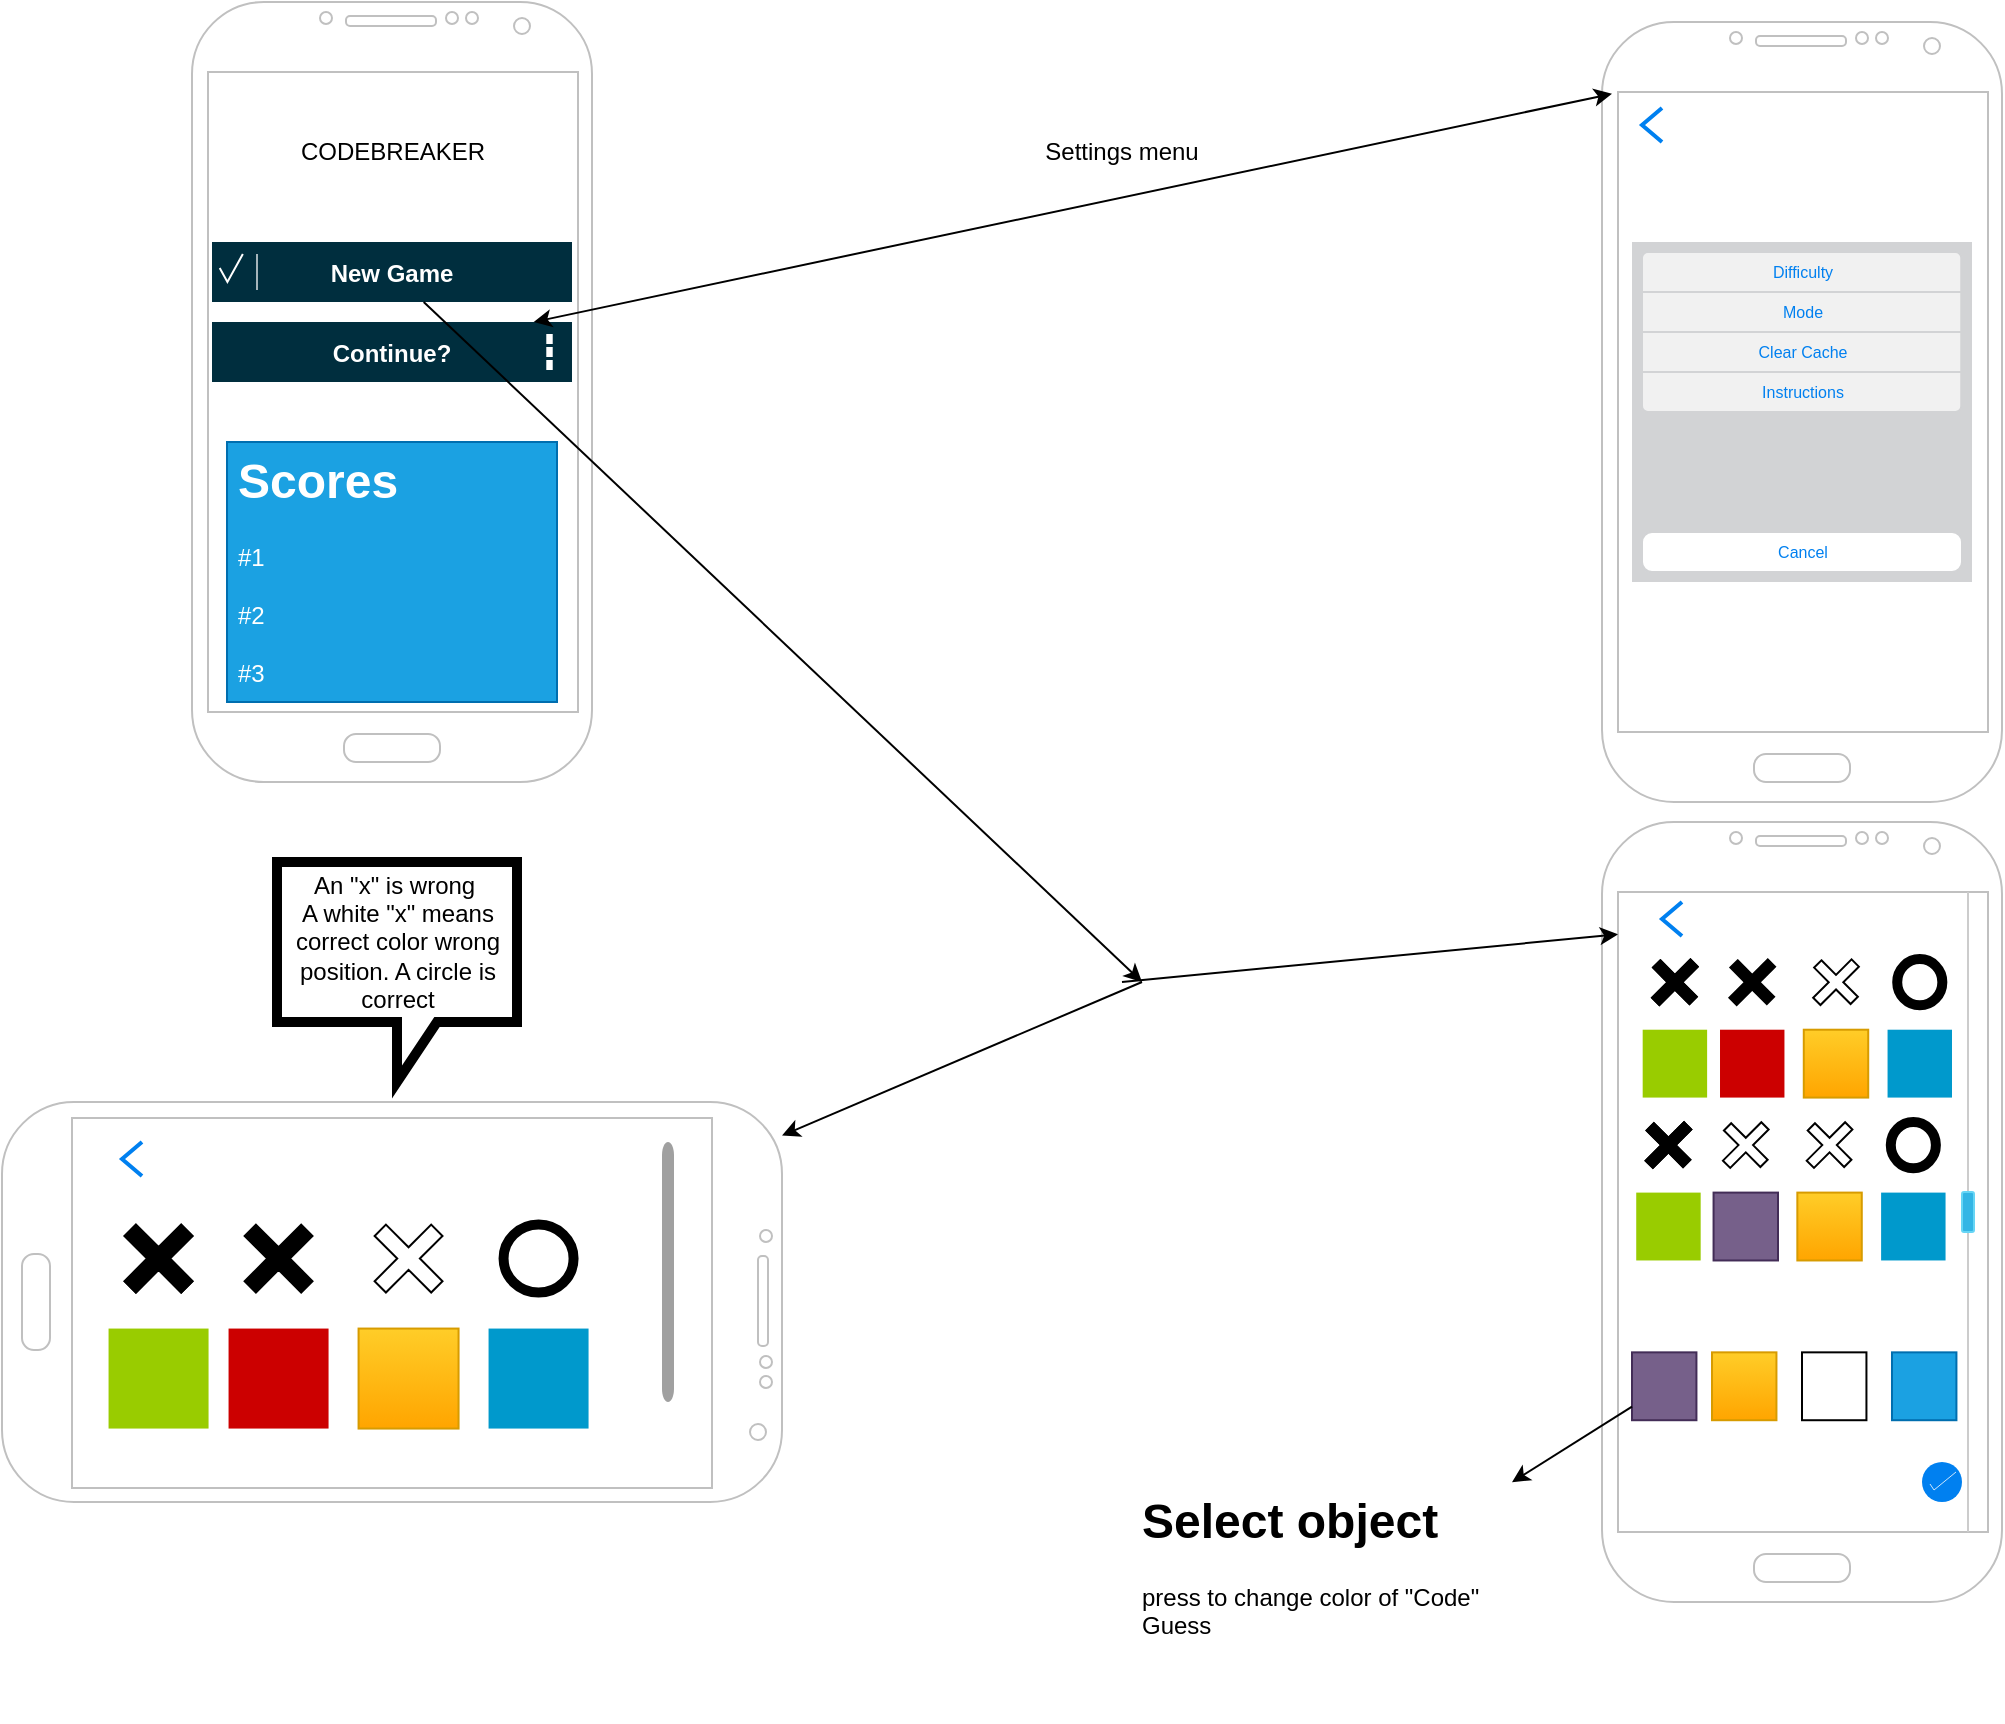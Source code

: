 <mxfile version="14.6.13" type="device"><diagram id="5Vs8L6NWNfuChQKYr1Ks" name="Page-1"><mxGraphModel dx="1185" dy="685" grid="1" gridSize="10" guides="1" tooltips="1" connect="1" arrows="1" fold="1" page="1" pageScale="1" pageWidth="1100" pageHeight="1700" math="0" shadow="0"><root><mxCell id="0"/><mxCell id="1" parent="0"/><mxCell id="pSoAoLFMk2OQAB2Di4Zl-1" value="" style="verticalLabelPosition=bottom;verticalAlign=top;html=1;shadow=0;dashed=0;strokeWidth=1;shape=mxgraph.android.phone2;strokeColor=#c0c0c0;" vertex="1" parent="1"><mxGeometry x="840" y="450" width="200" height="390" as="geometry"/></mxCell><mxCell id="pSoAoLFMk2OQAB2Di4Zl-2" value="" style="verticalLabelPosition=bottom;verticalAlign=top;html=1;shadow=0;dashed=0;strokeWidth=1;shape=mxgraph.android.phone2;strokeColor=#c0c0c0;direction=south;" vertex="1" parent="1"><mxGeometry x="40" y="590" width="390" height="200" as="geometry"/></mxCell><mxCell id="pSoAoLFMk2OQAB2Di4Zl-3" value="" style="verticalLabelPosition=bottom;verticalAlign=top;html=1;shadow=0;dashed=0;strokeWidth=1;shape=mxgraph.android.phone2;strokeColor=#c0c0c0;" vertex="1" parent="1"><mxGeometry x="135" y="40" width="200" height="390" as="geometry"/></mxCell><mxCell id="pSoAoLFMk2OQAB2Di4Zl-4" value="" style="verticalLabelPosition=bottom;verticalAlign=top;html=1;shadow=0;dashed=0;strokeWidth=1;shape=mxgraph.android.phone2;strokeColor=#c0c0c0;" vertex="1" parent="1"><mxGeometry x="840" y="50" width="200" height="390" as="geometry"/></mxCell><mxCell id="pSoAoLFMk2OQAB2Di4Zl-6" value="CODEBREAKER" style="text;html=1;strokeColor=none;fillColor=none;align=center;verticalAlign=middle;whiteSpace=wrap;rounded=0;" vertex="1" parent="1"><mxGeometry x="177.5" y="90" width="115" height="50" as="geometry"/></mxCell><mxCell id="pSoAoLFMk2OQAB2Di4Zl-7" value="" style="strokeWidth=1;html=1;shadow=0;dashed=0;shape=mxgraph.android.contextual_split_action_bar_landscape;fillColor=#002E3E;fontColor=#FFFFFF;" vertex="1" parent="1"><mxGeometry x="145" y="160" width="180" height="70" as="geometry"/></mxCell><mxCell id="pSoAoLFMk2OQAB2Di4Zl-8" value="New Game" style="shape=transparent;fontStyle=1;fontColor=#ffffff;" vertex="1" parent="pSoAoLFMk2OQAB2Di4Zl-7"><mxGeometry width="180" height="30" as="geometry"/></mxCell><mxCell id="pSoAoLFMk2OQAB2Di4Zl-9" value="Continue?" style="shape=transparent;fontStyle=1;fontColor=#ffffff;" vertex="1" parent="pSoAoLFMk2OQAB2Di4Zl-7"><mxGeometry y="40" width="180" height="30" as="geometry"/></mxCell><mxCell id="pSoAoLFMk2OQAB2Di4Zl-16" value="&lt;h1&gt;&lt;span&gt;Scores&lt;/span&gt;&lt;br&gt;&lt;/h1&gt;&lt;div&gt;&lt;span&gt;#1&lt;/span&gt;&lt;/div&gt;&lt;div&gt;&lt;span&gt;&lt;br&gt;&lt;/span&gt;&lt;/div&gt;&lt;div&gt;&lt;span&gt;#2&lt;/span&gt;&lt;/div&gt;&lt;div&gt;&lt;span&gt;&lt;br&gt;&lt;/span&gt;&lt;/div&gt;&lt;div&gt;&lt;span&gt;#3&lt;/span&gt;&lt;/div&gt;" style="text;html=1;strokeColor=#006EAF;fillColor=#1ba1e2;spacing=5;spacingTop=-20;whiteSpace=wrap;overflow=hidden;rounded=0;fontColor=#ffffff;" vertex="1" parent="1"><mxGeometry x="152.5" y="260" width="165" height="130" as="geometry"/></mxCell><mxCell id="pSoAoLFMk2OQAB2Di4Zl-27" value="An &quot;x&quot; is wrong&amp;nbsp;&lt;br&gt;A white &quot;x&quot; means correct color wrong position. A circle is correct" style="shape=callout;whiteSpace=wrap;html=1;perimeter=calloutPerimeter;strokeWidth=5;" vertex="1" parent="1"><mxGeometry x="177.5" y="470" width="120" height="110" as="geometry"/></mxCell><mxCell id="pSoAoLFMk2OQAB2Di4Zl-111" value="&lt;h1&gt;Select object&lt;/h1&gt;&lt;div&gt;press to change color of &quot;Code&quot; Guess&lt;/div&gt;" style="text;html=1;strokeColor=none;fillColor=none;spacing=5;spacingTop=-20;whiteSpace=wrap;overflow=hidden;rounded=0;" vertex="1" parent="1"><mxGeometry x="605" y="780" width="190" height="120" as="geometry"/></mxCell><mxCell id="pSoAoLFMk2OQAB2Di4Zl-112" value="" style="group" vertex="1" connectable="0" parent="1"><mxGeometry x="855" y="510.9" width="160" height="238.21" as="geometry"/></mxCell><mxCell id="pSoAoLFMk2OQAB2Di4Zl-64" value="" style="group" vertex="1" connectable="0" parent="pSoAoLFMk2OQAB2Di4Zl-112"><mxGeometry width="160.0" height="158.338" as="geometry"/></mxCell><mxCell id="pSoAoLFMk2OQAB2Di4Zl-32" value="" style="shape=cross;whiteSpace=wrap;html=1;rotation=45;fillColor=#000000;" vertex="1" parent="pSoAoLFMk2OQAB2Di4Zl-64"><mxGeometry x="5.339" y="87.071" width="25.777" height="27.149" as="geometry"/></mxCell><mxCell id="pSoAoLFMk2OQAB2Di4Zl-33" value="" style="shape=cross;whiteSpace=wrap;html=1;rotation=45;fillColor=#000000;" vertex="1" parent="pSoAoLFMk2OQAB2Di4Zl-64"><mxGeometry x="5.339" y="87.071" width="25.777" height="27.149" as="geometry"/></mxCell><mxCell id="pSoAoLFMk2OQAB2Di4Zl-34" value="" style="shape=cross;whiteSpace=wrap;html=1;rotation=45;" vertex="1" parent="pSoAoLFMk2OQAB2Di4Zl-64"><mxGeometry x="44.004" y="87.071" width="25.777" height="27.149" as="geometry"/></mxCell><mxCell id="pSoAoLFMk2OQAB2Di4Zl-35" value="" style="shape=cross;whiteSpace=wrap;html=1;rotation=45;" vertex="1" parent="pSoAoLFMk2OQAB2Di4Zl-64"><mxGeometry x="85.891" y="87.071" width="25.777" height="27.149" as="geometry"/></mxCell><mxCell id="pSoAoLFMk2OQAB2Di4Zl-36" value="" style="html=1;verticalLabelPosition=bottom;labelBackgroundColor=#ffffff;verticalAlign=top;shadow=0;dashed=0;strokeWidth=5;shape=mxgraph.ios7.misc.circle;" vertex="1" parent="pSoAoLFMk2OQAB2Di4Zl-64"><mxGeometry x="129.39" y="89.107" width="22.555" height="23.077" as="geometry"/></mxCell><mxCell id="pSoAoLFMk2OQAB2Di4Zl-37" value="" style="verticalLabelPosition=bottom;verticalAlign=top;html=1;shadow=0;dashed=0;strokeWidth=1;strokeColor=none;shape=rect;fillColor=#99cc00;" vertex="1" parent="pSoAoLFMk2OQAB2Di4Zl-64"><mxGeometry x="5.339" y="42.953" width="32.221" height="33.937" as="geometry"/></mxCell><mxCell id="pSoAoLFMk2OQAB2Di4Zl-38" value="" style="verticalLabelPosition=bottom;verticalAlign=top;html=1;shadow=0;dashed=0;strokeWidth=1;strokeColor=none;shape=rect;fillColor=#cc0000;" vertex="1" parent="pSoAoLFMk2OQAB2Di4Zl-64"><mxGeometry x="44.004" y="42.953" width="32.221" height="33.937" as="geometry"/></mxCell><mxCell id="pSoAoLFMk2OQAB2Di4Zl-39" value="" style="verticalLabelPosition=bottom;verticalAlign=top;html=1;shadow=0;dashed=0;strokeWidth=1;strokeColor=#d79b00;shape=rect;fillColor=#ffcd28;gradientColor=#ffa500;" vertex="1" parent="pSoAoLFMk2OQAB2Di4Zl-64"><mxGeometry x="85.891" y="42.953" width="32.221" height="33.937" as="geometry"/></mxCell><mxCell id="pSoAoLFMk2OQAB2Di4Zl-40" value="" style="verticalLabelPosition=bottom;verticalAlign=top;html=1;shadow=0;dashed=0;strokeWidth=1;strokeColor=none;shape=rect;fillColor=#0099cc;" vertex="1" parent="pSoAoLFMk2OQAB2Di4Zl-64"><mxGeometry x="127.779" y="42.953" width="32.221" height="33.937" as="geometry"/></mxCell><mxCell id="pSoAoLFMk2OQAB2Di4Zl-41" value="" style="shape=cross;whiteSpace=wrap;html=1;rotation=45;fillColor=#000000;" vertex="1" parent="pSoAoLFMk2OQAB2Di4Zl-64"><mxGeometry x="8.561" y="5.623" width="25.777" height="27.149" as="geometry"/></mxCell><mxCell id="pSoAoLFMk2OQAB2Di4Zl-42" value="" style="shape=cross;whiteSpace=wrap;html=1;rotation=45;fillColor=#000000;" vertex="1" parent="pSoAoLFMk2OQAB2Di4Zl-64"><mxGeometry x="8.561" y="5.623" width="25.777" height="27.149" as="geometry"/></mxCell><mxCell id="pSoAoLFMk2OQAB2Di4Zl-43" value="" style="shape=cross;whiteSpace=wrap;html=1;rotation=45;fillColor=#000000;" vertex="1" parent="pSoAoLFMk2OQAB2Di4Zl-64"><mxGeometry x="47.226" y="5.623" width="25.777" height="27.149" as="geometry"/></mxCell><mxCell id="pSoAoLFMk2OQAB2Di4Zl-44" value="" style="shape=cross;whiteSpace=wrap;html=1;rotation=45;" vertex="1" parent="pSoAoLFMk2OQAB2Di4Zl-64"><mxGeometry x="89.114" y="5.623" width="25.777" height="27.149" as="geometry"/></mxCell><mxCell id="pSoAoLFMk2OQAB2Di4Zl-45" value="" style="html=1;verticalLabelPosition=bottom;labelBackgroundColor=#ffffff;verticalAlign=top;shadow=0;dashed=0;strokeWidth=5;shape=mxgraph.ios7.misc.circle;" vertex="1" parent="pSoAoLFMk2OQAB2Di4Zl-64"><mxGeometry x="132.612" y="7.659" width="22.555" height="23.077" as="geometry"/></mxCell><mxCell id="pSoAoLFMk2OQAB2Di4Zl-104" value="" style="group" vertex="1" connectable="0" parent="pSoAoLFMk2OQAB2Di4Zl-64"><mxGeometry x="2.116" y="124.402" width="154.661" height="33.937" as="geometry"/></mxCell><mxCell id="pSoAoLFMk2OQAB2Di4Zl-28" value="" style="verticalLabelPosition=bottom;verticalAlign=top;html=1;shadow=0;dashed=0;strokeWidth=1;strokeColor=none;shape=rect;fillColor=#99cc00;" vertex="1" parent="pSoAoLFMk2OQAB2Di4Zl-104"><mxGeometry width="32.221" height="33.937" as="geometry"/></mxCell><mxCell id="pSoAoLFMk2OQAB2Di4Zl-29" value="" style="verticalLabelPosition=bottom;verticalAlign=top;html=1;shadow=0;dashed=0;strokeWidth=1;strokeColor=#432D57;shape=rect;fillColor=#76608a;fontColor=#ffffff;" vertex="1" parent="pSoAoLFMk2OQAB2Di4Zl-104"><mxGeometry x="38.665" width="32.221" height="33.937" as="geometry"/></mxCell><mxCell id="pSoAoLFMk2OQAB2Di4Zl-30" value="" style="verticalLabelPosition=bottom;verticalAlign=top;html=1;shadow=0;dashed=0;strokeWidth=1;strokeColor=#d79b00;shape=rect;fillColor=#ffcd28;gradientColor=#ffa500;" vertex="1" parent="pSoAoLFMk2OQAB2Di4Zl-104"><mxGeometry x="80.553" width="32.221" height="33.937" as="geometry"/></mxCell><mxCell id="pSoAoLFMk2OQAB2Di4Zl-31" value="" style="verticalLabelPosition=bottom;verticalAlign=top;html=1;shadow=0;dashed=0;strokeWidth=1;strokeColor=none;shape=rect;fillColor=#0099cc;" vertex="1" parent="pSoAoLFMk2OQAB2Di4Zl-104"><mxGeometry x="122.44" width="32.221" height="33.937" as="geometry"/></mxCell><mxCell id="pSoAoLFMk2OQAB2Di4Zl-105" value="" style="group" vertex="1" connectable="0" parent="pSoAoLFMk2OQAB2Di4Zl-112"><mxGeometry y="204.273" width="154.661" height="33.937" as="geometry"/></mxCell><mxCell id="pSoAoLFMk2OQAB2Di4Zl-106" value="" style="verticalLabelPosition=bottom;verticalAlign=top;html=1;shadow=0;dashed=0;strokeWidth=1;strokeColor=#432D57;shape=rect;fillColor=#76608a;fontColor=#ffffff;" vertex="1" parent="pSoAoLFMk2OQAB2Di4Zl-105"><mxGeometry width="32.221" height="33.937" as="geometry"/></mxCell><mxCell id="pSoAoLFMk2OQAB2Di4Zl-108" value="" style="verticalLabelPosition=bottom;verticalAlign=top;html=1;shadow=0;dashed=0;strokeWidth=1;strokeColor=#d79b00;shape=rect;fillColor=#ffcd28;gradientColor=#ffa500;" vertex="1" parent="pSoAoLFMk2OQAB2Di4Zl-105"><mxGeometry x="40.003" width="32.221" height="33.937" as="geometry"/></mxCell><mxCell id="pSoAoLFMk2OQAB2Di4Zl-107" value="" style="verticalLabelPosition=bottom;verticalAlign=top;html=1;shadow=0;dashed=0;strokeWidth=1;strokeColor=#006EAF;shape=rect;fillColor=#1ba1e2;fontColor=#ffffff;" vertex="1" parent="pSoAoLFMk2OQAB2Di4Zl-105"><mxGeometry x="129.995" width="32.221" height="33.937" as="geometry"/></mxCell><mxCell id="pSoAoLFMk2OQAB2Di4Zl-109" value="" style="verticalLabelPosition=bottom;verticalAlign=top;html=1;shadow=0;dashed=0;strokeWidth=1;shape=rect;" vertex="1" parent="pSoAoLFMk2OQAB2Di4Zl-105"><mxGeometry x="85.0" width="32.221" height="33.937" as="geometry"/></mxCell><mxCell id="pSoAoLFMk2OQAB2Di4Zl-110" value="" style="endArrow=classic;html=1;" edge="1" parent="pSoAoLFMk2OQAB2Di4Zl-112" source="pSoAoLFMk2OQAB2Di4Zl-106" target="pSoAoLFMk2OQAB2Di4Zl-111"><mxGeometry width="50" height="50" relative="1" as="geometry"><mxPoint y="310.851" as="sourcePoint"/><mxPoint x="-130.947" y="319.732" as="targetPoint"/></mxGeometry></mxCell><mxCell id="pSoAoLFMk2OQAB2Di4Zl-115" value="" style="verticalLabelPosition=bottom;verticalAlign=top;html=1;shadow=0;dashed=0;strokeWidth=1;shape=mxgraph.android.quickscroll3;dy=0.5;fillColor=#33b5e5;strokeColor=#66D5F5;" vertex="1" parent="1"><mxGeometry x="1020" y="485" width="6" height="320" as="geometry"/></mxCell><mxCell id="pSoAoLFMk2OQAB2Di4Zl-116" value="" style="endArrow=classic;html=1;" edge="1" parent="1" source="pSoAoLFMk2OQAB2Di4Zl-8"><mxGeometry width="50" height="50" relative="1" as="geometry"><mxPoint x="610" y="370" as="sourcePoint"/><mxPoint x="610" y="530" as="targetPoint"/></mxGeometry></mxCell><mxCell id="pSoAoLFMk2OQAB2Di4Zl-117" value="" style="endArrow=classic;html=1;entryX=0.04;entryY=0.144;entryDx=0;entryDy=0;entryPerimeter=0;" edge="1" parent="1" target="pSoAoLFMk2OQAB2Di4Zl-1"><mxGeometry width="50" height="50" relative="1" as="geometry"><mxPoint x="600" y="530" as="sourcePoint"/><mxPoint x="660" y="320" as="targetPoint"/></mxGeometry></mxCell><mxCell id="pSoAoLFMk2OQAB2Di4Zl-118" value="" style="endArrow=classic;html=1;" edge="1" parent="1" target="pSoAoLFMk2OQAB2Di4Zl-2"><mxGeometry width="50" height="50" relative="1" as="geometry"><mxPoint x="610" y="530" as="sourcePoint"/><mxPoint x="660" y="320" as="targetPoint"/></mxGeometry></mxCell><mxCell id="pSoAoLFMk2OQAB2Di4Zl-119" value="" style="endArrow=classic;startArrow=classic;html=1;entryX=0.025;entryY=0.092;entryDx=0;entryDy=0;entryPerimeter=0;" edge="1" parent="1" source="pSoAoLFMk2OQAB2Di4Zl-9" target="pSoAoLFMk2OQAB2Di4Zl-4"><mxGeometry width="50" height="50" relative="1" as="geometry"><mxPoint x="610" y="370" as="sourcePoint"/><mxPoint x="660" y="320" as="targetPoint"/></mxGeometry></mxCell><mxCell id="pSoAoLFMk2OQAB2Di4Zl-120" value="Settings menu" style="text;html=1;strokeColor=none;fillColor=none;align=center;verticalAlign=middle;whiteSpace=wrap;rounded=0;rotation=0;" vertex="1" parent="1"><mxGeometry x="540" y="105" width="120" height="20" as="geometry"/></mxCell><mxCell id="pSoAoLFMk2OQAB2Di4Zl-122" value="" style="html=1;verticalLabelPosition=bottom;labelBackgroundColor=#ffffff;verticalAlign=top;shadow=0;dashed=0;strokeWidth=2;shape=mxgraph.ios7.misc.left;strokeColor=#0080f0;fillColor=#000000;" vertex="1" parent="1"><mxGeometry x="860" y="93" width="10" height="17" as="geometry"/></mxCell><mxCell id="pSoAoLFMk2OQAB2Di4Zl-123" value="" style="shape=rect;rSize=3;strokeColor=none;fillColor=#D2D3D5;gradientColor=none;shadow=0;" vertex="1" parent="1"><mxGeometry x="855" y="160" width="170" height="170" as="geometry"/></mxCell><mxCell id="pSoAoLFMk2OQAB2Di4Zl-124" value="Difficulty" style="html=1;strokeWidth=1;shadow=0;dashed=0;shape=mxgraph.ios7ui.topButton;rSize=3;strokeColor=#D2D3D5;fontSize=8;fillColor=#F1F1F1;fontColor=#0080F0;resizeWidth=1;" vertex="1" parent="pSoAoLFMk2OQAB2Di4Zl-123"><mxGeometry width="159.634" height="20" relative="1" as="geometry"><mxPoint x="5" y="5" as="offset"/></mxGeometry></mxCell><mxCell id="pSoAoLFMk2OQAB2Di4Zl-125" value="Mode" style="shape=rect;html=1;strokeColor=#D2D3D5;fontSize=8;fillColor=#F1F1F1;fontColor=#0080F0;resizeWidth=1;" vertex="1" parent="pSoAoLFMk2OQAB2Di4Zl-123"><mxGeometry width="159.634" height="20" relative="1" as="geometry"><mxPoint x="5" y="25" as="offset"/></mxGeometry></mxCell><mxCell id="pSoAoLFMk2OQAB2Di4Zl-126" value="Clear Cache" style="shape=rect;html=1;strokeColor=#D2D3D5;fontSize=8;fillColor=#F1F1F1;fontColor=#0080F0;resizeWidth=1;" vertex="1" parent="pSoAoLFMk2OQAB2Di4Zl-123"><mxGeometry width="159.634" height="20" relative="1" as="geometry"><mxPoint x="5" y="45" as="offset"/></mxGeometry></mxCell><mxCell id="pSoAoLFMk2OQAB2Di4Zl-127" value="Instructions" style="html=1;strokeWidth=1;shadow=0;dashed=0;shape=mxgraph.ios7ui.bottomButton;rSize=3;strokeColor=#D2D3D5;fontSize=8;fillColor=#F1F1F1;fontColor=#0080F0;resizeWidth=1;" vertex="1" parent="pSoAoLFMk2OQAB2Di4Zl-123"><mxGeometry width="159.634" height="20" relative="1" as="geometry"><mxPoint x="5" y="65" as="offset"/></mxGeometry></mxCell><mxCell id="pSoAoLFMk2OQAB2Di4Zl-128" value="Cancel" style="html=1;strokeWidth=1;shadow=0;dashed=0;shape=mxgraph.ios7ui.marginRect;rx=5;ry=5;rectMargin=5;strokeColor=#D2D3D5;fontSize=8;fillColor=#ffffff;fontColor=#0080F0;resizeWidth=1;" vertex="1" parent="pSoAoLFMk2OQAB2Di4Zl-123"><mxGeometry y="1" width="170" height="30" relative="1" as="geometry"><mxPoint y="-30" as="offset"/></mxGeometry></mxCell><mxCell id="pSoAoLFMk2OQAB2Di4Zl-129" value="" style="html=1;verticalLabelPosition=bottom;labelBackgroundColor=#ffffff;verticalAlign=top;shadow=0;dashed=0;strokeWidth=2;shape=mxgraph.ios7.misc.select;fillColor=#0080f0;strokeColor=#ffffff;" vertex="1" parent="1"><mxGeometry x="1000" y="770" width="20" height="20" as="geometry"/></mxCell><mxCell id="pSoAoLFMk2OQAB2Di4Zl-130" value="" style="html=1;verticalLabelPosition=bottom;labelBackgroundColor=#ffffff;verticalAlign=top;shadow=0;dashed=0;strokeWidth=2;shape=mxgraph.ios7.misc.scroll_(vertical);fillColor=#a0a0a0;" vertex="1" parent="1"><mxGeometry x="370" y="610" width="6" height="130" as="geometry"/></mxCell><mxCell id="pSoAoLFMk2OQAB2Di4Zl-131" value="" style="html=1;verticalLabelPosition=bottom;labelBackgroundColor=#ffffff;verticalAlign=top;shadow=0;dashed=0;strokeWidth=2;shape=mxgraph.ios7.misc.left;strokeColor=#0080f0;fillColor=#000000;" vertex="1" parent="1"><mxGeometry x="870" y="490" width="10" height="17" as="geometry"/></mxCell><mxCell id="pSoAoLFMk2OQAB2Di4Zl-132" value="" style="group" vertex="1" connectable="0" parent="1"><mxGeometry x="89.996" y="639.996" width="243.284" height="113.284" as="geometry"/></mxCell><mxCell id="pSoAoLFMk2OQAB2Di4Zl-12" value="" style="verticalLabelPosition=bottom;verticalAlign=top;html=1;shadow=0;dashed=0;strokeWidth=1;strokeColor=none;shape=rect;fillColor=#99cc00;" vertex="1" parent="pSoAoLFMk2OQAB2Di4Zl-132"><mxGeometry x="3.284" y="63.284" width="50" height="50" as="geometry"/></mxCell><mxCell id="pSoAoLFMk2OQAB2Di4Zl-13" value="" style="verticalLabelPosition=bottom;verticalAlign=top;html=1;shadow=0;dashed=0;strokeWidth=1;strokeColor=none;shape=rect;fillColor=#cc0000;" vertex="1" parent="pSoAoLFMk2OQAB2Di4Zl-132"><mxGeometry x="63.284" y="63.284" width="50" height="50" as="geometry"/></mxCell><mxCell id="pSoAoLFMk2OQAB2Di4Zl-14" value="" style="verticalLabelPosition=bottom;verticalAlign=top;html=1;shadow=0;dashed=0;strokeWidth=1;strokeColor=#d79b00;shape=rect;fillColor=#ffcd28;gradientColor=#ffa500;" vertex="1" parent="pSoAoLFMk2OQAB2Di4Zl-132"><mxGeometry x="128.284" y="63.284" width="50" height="50" as="geometry"/></mxCell><mxCell id="pSoAoLFMk2OQAB2Di4Zl-15" value="" style="verticalLabelPosition=bottom;verticalAlign=top;html=1;shadow=0;dashed=0;strokeWidth=1;strokeColor=none;shape=rect;fillColor=#0099cc;" vertex="1" parent="pSoAoLFMk2OQAB2Di4Zl-132"><mxGeometry x="193.284" y="63.284" width="50" height="50" as="geometry"/></mxCell><mxCell id="pSoAoLFMk2OQAB2Di4Zl-20" value="" style="shape=cross;whiteSpace=wrap;html=1;rotation=45;fillColor=#000000;" vertex="1" parent="pSoAoLFMk2OQAB2Di4Zl-132"><mxGeometry x="8.284" y="8.284" width="40" height="40" as="geometry"/></mxCell><mxCell id="pSoAoLFMk2OQAB2Di4Zl-21" value="" style="shape=cross;whiteSpace=wrap;html=1;rotation=45;fillColor=#000000;" vertex="1" parent="pSoAoLFMk2OQAB2Di4Zl-132"><mxGeometry x="8.284" y="8.284" width="40" height="40" as="geometry"/></mxCell><mxCell id="pSoAoLFMk2OQAB2Di4Zl-22" value="" style="shape=cross;whiteSpace=wrap;html=1;rotation=45;fillColor=#000000;" vertex="1" parent="pSoAoLFMk2OQAB2Di4Zl-132"><mxGeometry x="68.284" y="8.284" width="40" height="40" as="geometry"/></mxCell><mxCell id="pSoAoLFMk2OQAB2Di4Zl-24" value="" style="shape=cross;whiteSpace=wrap;html=1;rotation=45;" vertex="1" parent="pSoAoLFMk2OQAB2Di4Zl-132"><mxGeometry x="133.284" y="8.284" width="40" height="40" as="geometry"/></mxCell><mxCell id="pSoAoLFMk2OQAB2Di4Zl-26" value="" style="html=1;verticalLabelPosition=bottom;labelBackgroundColor=#ffffff;verticalAlign=top;shadow=0;dashed=0;strokeWidth=5;shape=mxgraph.ios7.misc.circle;" vertex="1" parent="pSoAoLFMk2OQAB2Di4Zl-132"><mxGeometry x="200.784" y="11.284" width="35" height="34" as="geometry"/></mxCell><mxCell id="pSoAoLFMk2OQAB2Di4Zl-133" value="" style="html=1;verticalLabelPosition=bottom;labelBackgroundColor=#ffffff;verticalAlign=top;shadow=0;dashed=0;strokeWidth=2;shape=mxgraph.ios7.misc.left;strokeColor=#0080f0;fillColor=#000000;" vertex="1" parent="1"><mxGeometry x="100" y="610" width="10" height="17" as="geometry"/></mxCell></root></mxGraphModel></diagram></mxfile>